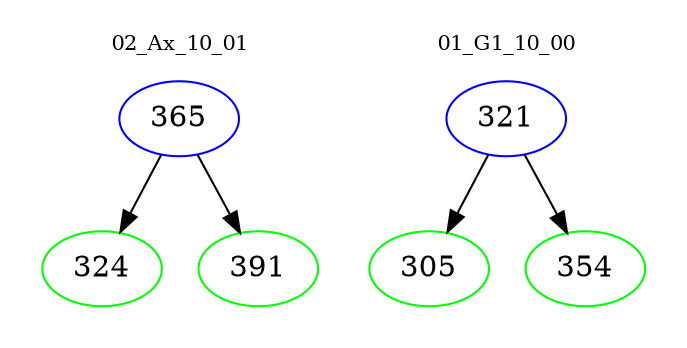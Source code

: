 digraph{
subgraph cluster_0 {
color = white
label = "02_Ax_10_01";
fontsize=10;
T0_365 [label="365", color="blue"]
T0_365 -> T0_324 [color="black"]
T0_324 [label="324", color="green"]
T0_365 -> T0_391 [color="black"]
T0_391 [label="391", color="green"]
}
subgraph cluster_1 {
color = white
label = "01_G1_10_00";
fontsize=10;
T1_321 [label="321", color="blue"]
T1_321 -> T1_305 [color="black"]
T1_305 [label="305", color="green"]
T1_321 -> T1_354 [color="black"]
T1_354 [label="354", color="green"]
}
}
